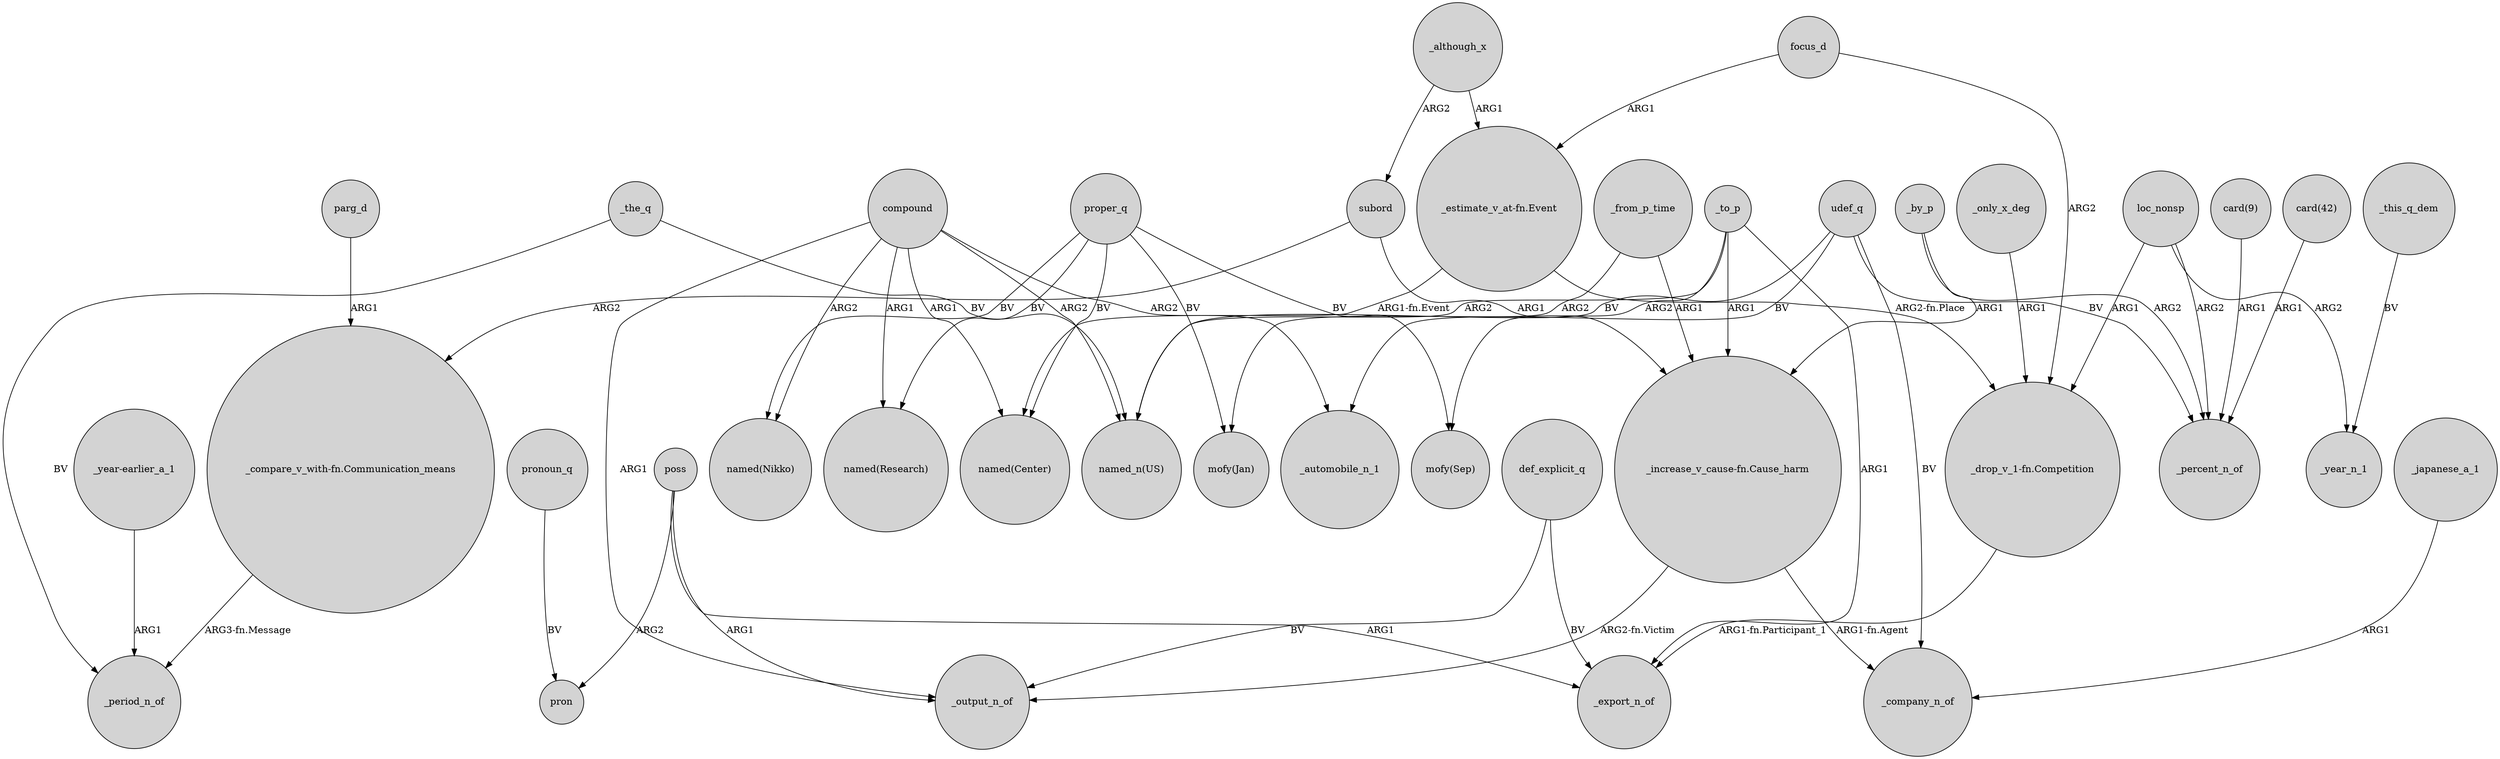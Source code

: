 digraph {
	node [shape=circle style=filled]
	"_drop_v_1-fn.Competition" -> _export_n_of [label="ARG1-fn.Participant_1"]
	_to_p -> "_increase_v_cause-fn.Cause_harm" [label=ARG1]
	focus_d -> "_drop_v_1-fn.Competition" [label=ARG2]
	proper_q -> "mofy(Jan)" [label=BV]
	"_increase_v_cause-fn.Cause_harm" -> _output_n_of [label="ARG2-fn.Victim"]
	_the_q -> "named_n(US)" [label=BV]
	_by_p -> _percent_n_of [label=ARG2]
	"card(42)" -> _percent_n_of [label=ARG1]
	_by_p -> "_increase_v_cause-fn.Cause_harm" [label=ARG1]
	"_year-earlier_a_1" -> _period_n_of [label=ARG1]
	loc_nonsp -> "_drop_v_1-fn.Competition" [label=ARG1]
	"_compare_v_with-fn.Communication_means" -> _period_n_of [label="ARG3-fn.Message"]
	"card(9)" -> _percent_n_of [label=ARG1]
	"_increase_v_cause-fn.Cause_harm" -> _company_n_of [label="ARG1-fn.Agent"]
	loc_nonsp -> _year_n_1 [label=ARG2]
	udef_q -> _automobile_n_1 [label=BV]
	proper_q -> "named(Nikko)" [label=BV]
	"_estimate_v_at-fn.Event" -> "_drop_v_1-fn.Competition" [label="ARG2-fn.Place"]
	_from_p_time -> "mofy(Jan)" [label=ARG2]
	parg_d -> "_compare_v_with-fn.Communication_means" [label=ARG1]
	pronoun_q -> pron [label=BV]
	proper_q -> "named(Center)" [label=BV]
	poss -> pron [label=ARG2]
	_only_x_deg -> "_drop_v_1-fn.Competition" [label=ARG1]
	_to_p -> "mofy(Sep)" [label=ARG2]
	_to_p -> "named_n(US)" [label=ARG2]
	"_estimate_v_at-fn.Event" -> "named(Center)" [label="ARG1-fn.Event"]
	poss -> _output_n_of [label=ARG1]
	poss -> _export_n_of [label=ARG1]
	compound -> "named(Nikko)" [label=ARG2]
	focus_d -> "_estimate_v_at-fn.Event" [label=ARG1]
	udef_q -> _percent_n_of [label=BV]
	compound -> "named(Research)" [label=ARG1]
	subord -> "_increase_v_cause-fn.Cause_harm" [label=ARG1]
	subord -> "_compare_v_with-fn.Communication_means" [label=ARG2]
	udef_q -> _company_n_of [label=BV]
	_although_x -> subord [label=ARG2]
	def_explicit_q -> _output_n_of [label=BV]
	_japanese_a_1 -> _company_n_of [label=ARG1]
	_this_q_dem -> _year_n_1 [label=BV]
	compound -> _output_n_of [label=ARG1]
	def_explicit_q -> _export_n_of [label=BV]
	_from_p_time -> "_increase_v_cause-fn.Cause_harm" [label=ARG1]
	proper_q -> "mofy(Sep)" [label=BV]
	compound -> _automobile_n_1 [label=ARG2]
	_the_q -> _period_n_of [label=BV]
	compound -> "named(Center)" [label=ARG1]
	_although_x -> "_estimate_v_at-fn.Event" [label=ARG1]
	proper_q -> "named(Research)" [label=BV]
	compound -> "named_n(US)" [label=ARG2]
	udef_q -> "named_n(US)" [label=BV]
	_to_p -> _export_n_of [label=ARG1]
	loc_nonsp -> _percent_n_of [label=ARG2]
}

